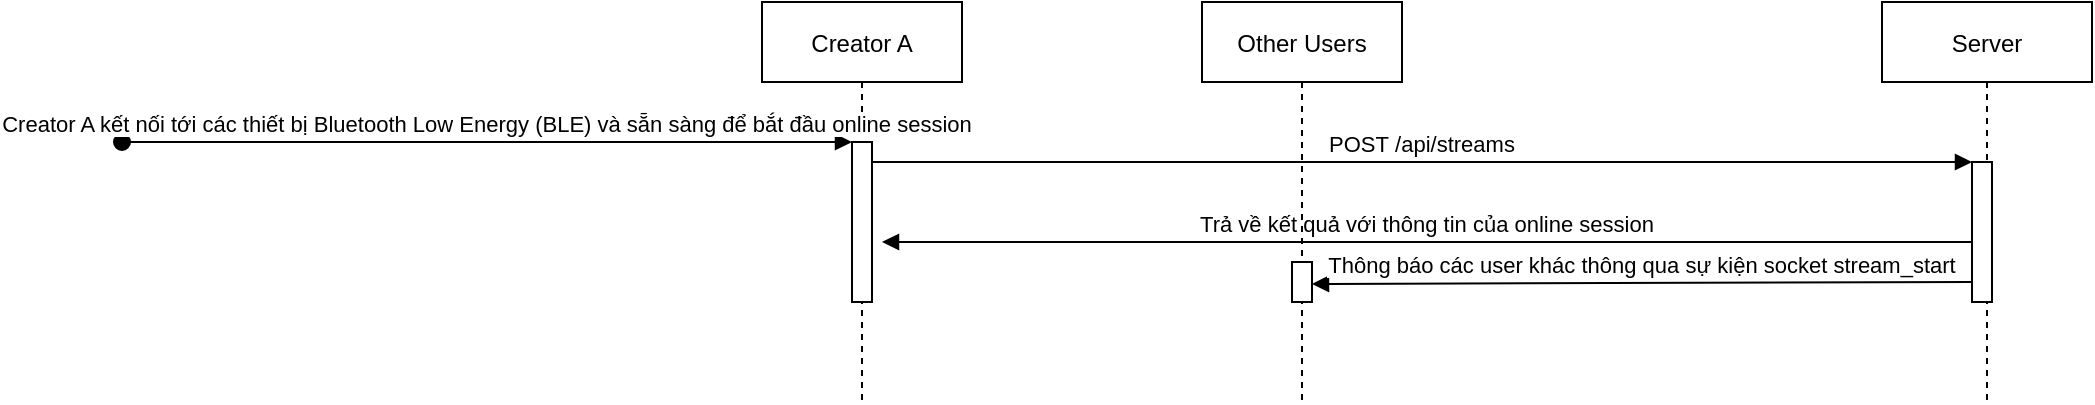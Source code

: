 <mxfile version="20.8.13" type="google"><diagram id="kgpKYQtTHZ0yAKxKKP6v" name="Page-1"><mxGraphModel dx="2245" dy="803" grid="1" gridSize="10" guides="1" tooltips="1" connect="1" arrows="1" fold="1" page="1" pageScale="1" pageWidth="850" pageHeight="1100" math="0" shadow="0"><root><mxCell id="0"/><mxCell id="1" parent="0"/><mxCell id="3nuBFxr9cyL0pnOWT2aG-1" value="Creator A" style="shape=umlLifeline;perimeter=lifelinePerimeter;container=1;collapsible=0;recursiveResize=0;rounded=0;shadow=0;strokeWidth=1;" parent="1" vertex="1"><mxGeometry x="120" y="80" width="100" height="200" as="geometry"/></mxCell><mxCell id="3nuBFxr9cyL0pnOWT2aG-2" value="" style="points=[];perimeter=orthogonalPerimeter;rounded=0;shadow=0;strokeWidth=1;" parent="3nuBFxr9cyL0pnOWT2aG-1" vertex="1"><mxGeometry x="45" y="70" width="10" height="80" as="geometry"/></mxCell><mxCell id="3nuBFxr9cyL0pnOWT2aG-3" value="Creator A kết nối tới các thiết bị Bluetooth Low Energy (BLE) và sẵn sàng để bắt đầu online session" style="verticalAlign=bottom;startArrow=oval;endArrow=block;startSize=8;shadow=0;strokeWidth=1;" parent="3nuBFxr9cyL0pnOWT2aG-1" target="3nuBFxr9cyL0pnOWT2aG-2" edge="1"><mxGeometry relative="1" as="geometry"><mxPoint x="-320" y="70" as="sourcePoint"/></mxGeometry></mxCell><mxCell id="3nuBFxr9cyL0pnOWT2aG-5" value="Server" style="shape=umlLifeline;perimeter=lifelinePerimeter;container=1;collapsible=0;recursiveResize=0;rounded=0;shadow=0;strokeWidth=1;" parent="1" vertex="1"><mxGeometry x="680" y="80" width="105" height="200" as="geometry"/></mxCell><mxCell id="3nuBFxr9cyL0pnOWT2aG-6" value="" style="points=[];perimeter=orthogonalPerimeter;rounded=0;shadow=0;strokeWidth=1;" parent="3nuBFxr9cyL0pnOWT2aG-5" vertex="1"><mxGeometry x="45" y="80" width="10" height="70" as="geometry"/></mxCell><mxCell id="UfamPcmW6TGgnxlP26wH-23" value="Thông báo các user khác thông qua sự kiện socket stream_start" style="verticalAlign=bottom;endArrow=block;shadow=0;strokeWidth=1;entryX=1;entryY=0.55;entryDx=0;entryDy=0;entryPerimeter=0;" edge="1" parent="3nuBFxr9cyL0pnOWT2aG-5" target="UfamPcmW6TGgnxlP26wH-24"><mxGeometry relative="1" as="geometry"><mxPoint x="45" y="140" as="sourcePoint"/><mxPoint x="-70" y="140" as="targetPoint"/></mxGeometry></mxCell><mxCell id="3nuBFxr9cyL0pnOWT2aG-8" value="POST /api/streams" style="verticalAlign=bottom;endArrow=block;entryX=0;entryY=0;shadow=0;strokeWidth=1;" parent="1" source="3nuBFxr9cyL0pnOWT2aG-2" target="3nuBFxr9cyL0pnOWT2aG-6" edge="1"><mxGeometry relative="1" as="geometry"><mxPoint x="275" y="160" as="sourcePoint"/></mxGeometry></mxCell><mxCell id="3nuBFxr9cyL0pnOWT2aG-9" value="Trả về kết quả với thông tin của online session" style="verticalAlign=bottom;endArrow=block;entryX=1;entryY=0;shadow=0;strokeWidth=1;" parent="1" source="3nuBFxr9cyL0pnOWT2aG-6" edge="1"><mxGeometry relative="1" as="geometry"><mxPoint x="240" y="200" as="sourcePoint"/><mxPoint x="180" y="200" as="targetPoint"/></mxGeometry></mxCell><mxCell id="UfamPcmW6TGgnxlP26wH-19" value="Other Users" style="shape=umlLifeline;perimeter=lifelinePerimeter;container=1;collapsible=0;recursiveResize=0;rounded=0;shadow=0;strokeWidth=1;" vertex="1" parent="1"><mxGeometry x="340" y="80" width="100" height="200" as="geometry"/></mxCell><mxCell id="UfamPcmW6TGgnxlP26wH-24" value="" style="points=[];perimeter=orthogonalPerimeter;rounded=0;shadow=0;strokeWidth=1;" vertex="1" parent="UfamPcmW6TGgnxlP26wH-19"><mxGeometry x="45" y="130" width="10" height="20" as="geometry"/></mxCell></root></mxGraphModel></diagram></mxfile>